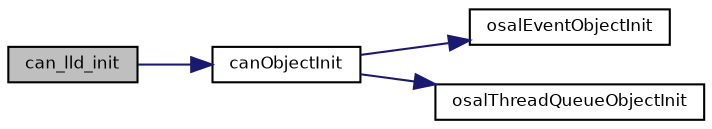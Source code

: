 digraph "can_lld_init"
{
  bgcolor="transparent";
  edge [fontname="Helvetica",fontsize="8",labelfontname="Helvetica",labelfontsize="8"];
  node [fontname="Helvetica",fontsize="8",shape=record];
  rankdir="LR";
  Node43 [label="can_lld_init",height=0.2,width=0.4,color="black", fillcolor="grey75", style="filled", fontcolor="black"];
  Node43 -> Node44 [color="midnightblue",fontsize="8",style="solid",fontname="Helvetica"];
  Node44 [label="canObjectInit",height=0.2,width=0.4,color="black",URL="$group___c_a_n.html#gadf8c892ca4bd2544d03be8a690885aef",tooltip="Initializes the standard part of a CANDriver structure. "];
  Node44 -> Node45 [color="midnightblue",fontsize="8",style="solid",fontname="Helvetica"];
  Node45 [label="osalEventObjectInit",height=0.2,width=0.4,color="black",URL="$group___o_s_a_l.html#gab8a1810d5fe09eba979d369b590fd564",tooltip="Initializes an event source object. "];
  Node44 -> Node46 [color="midnightblue",fontsize="8",style="solid",fontname="Helvetica"];
  Node46 [label="osalThreadQueueObjectInit",height=0.2,width=0.4,color="black",URL="$group___o_s_a_l.html#ga345fc7214d1863e6471ae8433b995a10",tooltip="Initializes a threads queue object. "];
}
